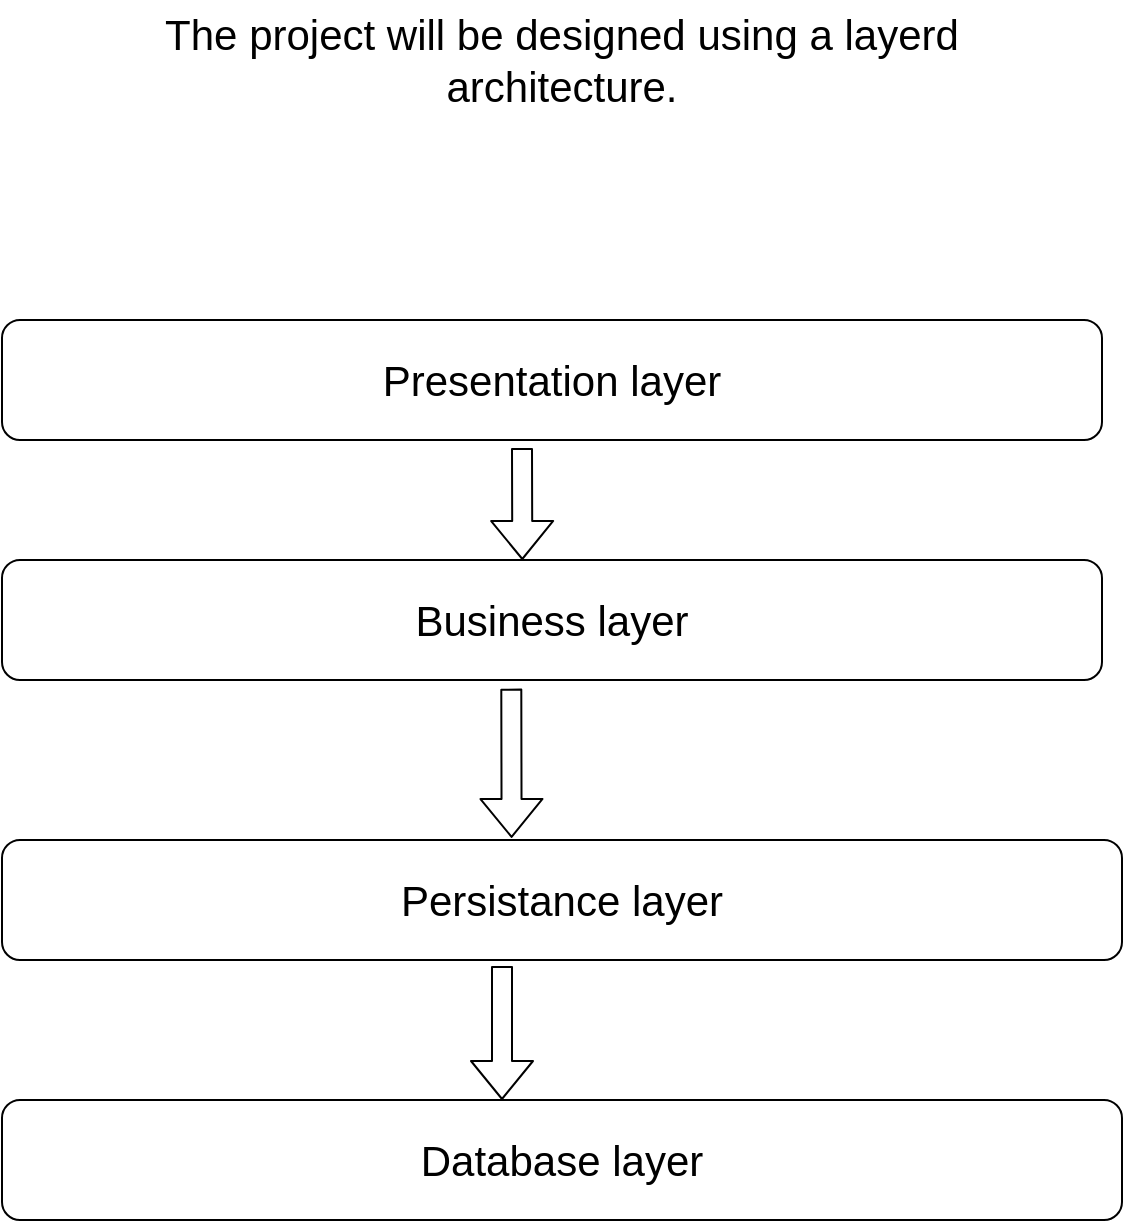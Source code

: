 <mxfile version="10.6.0" type="device"><diagram id="X6HhkG3dBIYmuGfOsZgn" name="Page-1"><mxGraphModel dx="2122" dy="638" grid="1" gridSize="10" guides="1" tooltips="1" connect="1" arrows="1" fold="1" page="1" pageScale="1" pageWidth="827" pageHeight="1169" math="0" shadow="0"><root><mxCell id="0"/><mxCell id="1" parent="0"/><mxCell id="w8XzNs8Dv3CGsLS29sGu-1" value="&lt;font style=&quot;font-size: 21px&quot;&gt;Presentation layer&lt;/font&gt;" style="rounded=1;whiteSpace=wrap;html=1;" vertex="1" parent="1"><mxGeometry x="-90" y="210" width="550" height="60" as="geometry"/></mxCell><mxCell id="w8XzNs8Dv3CGsLS29sGu-2" value="&lt;font style=&quot;font-size: 21px&quot;&gt;Business layer&lt;/font&gt;" style="rounded=1;whiteSpace=wrap;html=1;" vertex="1" parent="1"><mxGeometry x="-90" y="330" width="550" height="60" as="geometry"/></mxCell><mxCell id="w8XzNs8Dv3CGsLS29sGu-3" value="&lt;font style=&quot;font-size: 21px&quot;&gt;Persistance layer&lt;/font&gt;" style="rounded=1;whiteSpace=wrap;html=1;" vertex="1" parent="1"><mxGeometry x="-90" y="470" width="560" height="60" as="geometry"/></mxCell><mxCell id="w8XzNs8Dv3CGsLS29sGu-4" value="&lt;font style=&quot;font-size: 21px&quot;&gt;Database layer&lt;/font&gt;" style="rounded=1;whiteSpace=wrap;html=1;" vertex="1" parent="1"><mxGeometry x="-90" y="600" width="560" height="60" as="geometry"/></mxCell><mxCell id="w8XzNs8Dv3CGsLS29sGu-5" value="&lt;font style=&quot;font-size: 21px&quot;&gt;The project will be designed using a layerd architecture.&lt;/font&gt;" style="text;html=1;strokeColor=none;fillColor=none;align=center;verticalAlign=middle;whiteSpace=wrap;rounded=0;" vertex="1" parent="1"><mxGeometry x="-65" y="50" width="510" height="60" as="geometry"/></mxCell><mxCell id="w8XzNs8Dv3CGsLS29sGu-7" value="" style="shape=flexArrow;endArrow=classic;html=1;entryX=0.473;entryY=0;entryDx=0;entryDy=0;entryPerimeter=0;" edge="1" parent="1" target="w8XzNs8Dv3CGsLS29sGu-2"><mxGeometry width="50" height="50" relative="1" as="geometry"><mxPoint x="170" y="274" as="sourcePoint"/><mxPoint x="250" y="280" as="targetPoint"/></mxGeometry></mxCell><mxCell id="w8XzNs8Dv3CGsLS29sGu-10" value="" style="shape=flexArrow;endArrow=classic;html=1;entryX=0.455;entryY=-0.017;entryDx=0;entryDy=0;entryPerimeter=0;exitX=0.463;exitY=1.072;exitDx=0;exitDy=0;exitPerimeter=0;" edge="1" parent="1" source="w8XzNs8Dv3CGsLS29sGu-2" target="w8XzNs8Dv3CGsLS29sGu-3"><mxGeometry width="50" height="50" relative="1" as="geometry"><mxPoint x="160" y="400" as="sourcePoint"/><mxPoint x="220" y="390" as="targetPoint"/></mxGeometry></mxCell><mxCell id="w8XzNs8Dv3CGsLS29sGu-11" value="" style="shape=flexArrow;endArrow=classic;html=1;" edge="1" parent="1"><mxGeometry width="50" height="50" relative="1" as="geometry"><mxPoint x="160" y="533" as="sourcePoint"/><mxPoint x="160" y="600" as="targetPoint"/></mxGeometry></mxCell></root></mxGraphModel></diagram></mxfile>